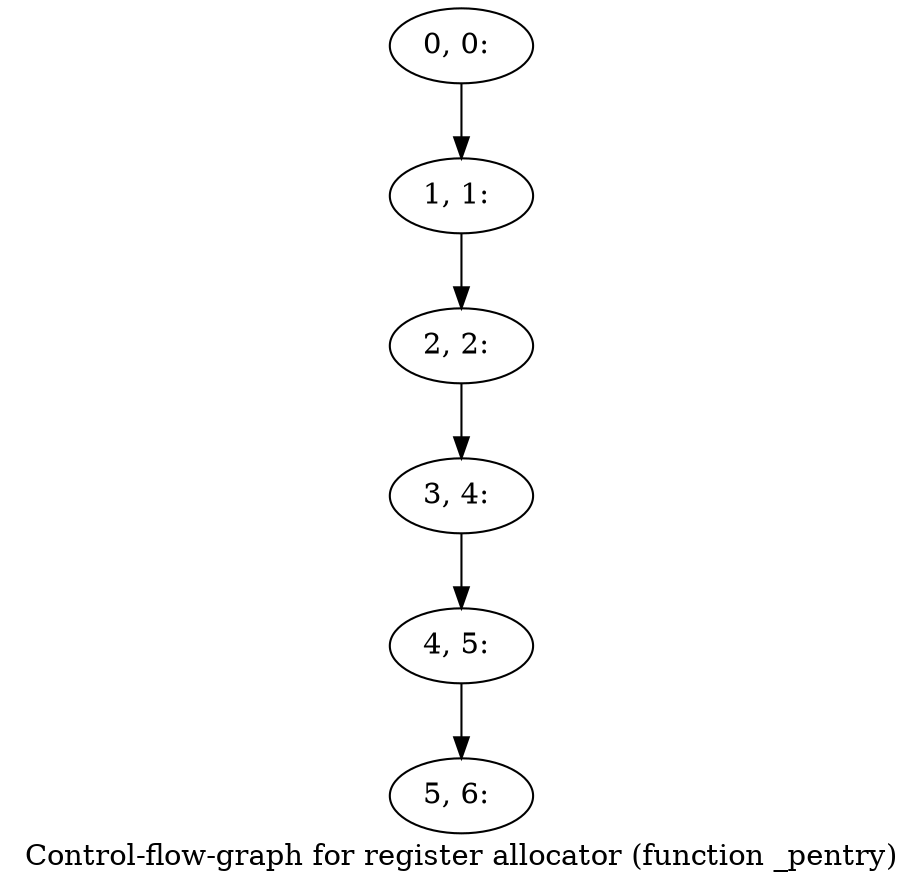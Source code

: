 digraph G {
graph [label="Control-flow-graph for register allocator (function _pentry)"]
0[label="0, 0: "];
1[label="1, 1: "];
2[label="2, 2: "];
3[label="3, 4: "];
4[label="4, 5: "];
5[label="5, 6: "];
0->1 ;
1->2 ;
2->3 ;
3->4 ;
4->5 ;
}
